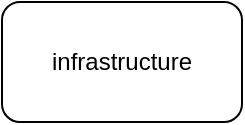 <mxfile version="28.2.0">
  <diagram name="Page-1" id="LVl-qLSuDyCWALwlh1li">
    <mxGraphModel dx="1783" dy="989" grid="1" gridSize="10" guides="1" tooltips="1" connect="1" arrows="1" fold="1" page="1" pageScale="1" pageWidth="3150" pageHeight="2362" math="0" shadow="0">
      <root>
        <mxCell id="0" />
        <mxCell id="1" parent="0" />
        <mxCell id="j-0QAmbvrJpnY1xdlXvz-1" value="infrastructure" style="rounded=1;whiteSpace=wrap;html=1;" vertex="1" parent="1">
          <mxGeometry x="370" y="200" width="120" height="60" as="geometry" />
        </mxCell>
      </root>
    </mxGraphModel>
  </diagram>
</mxfile>
